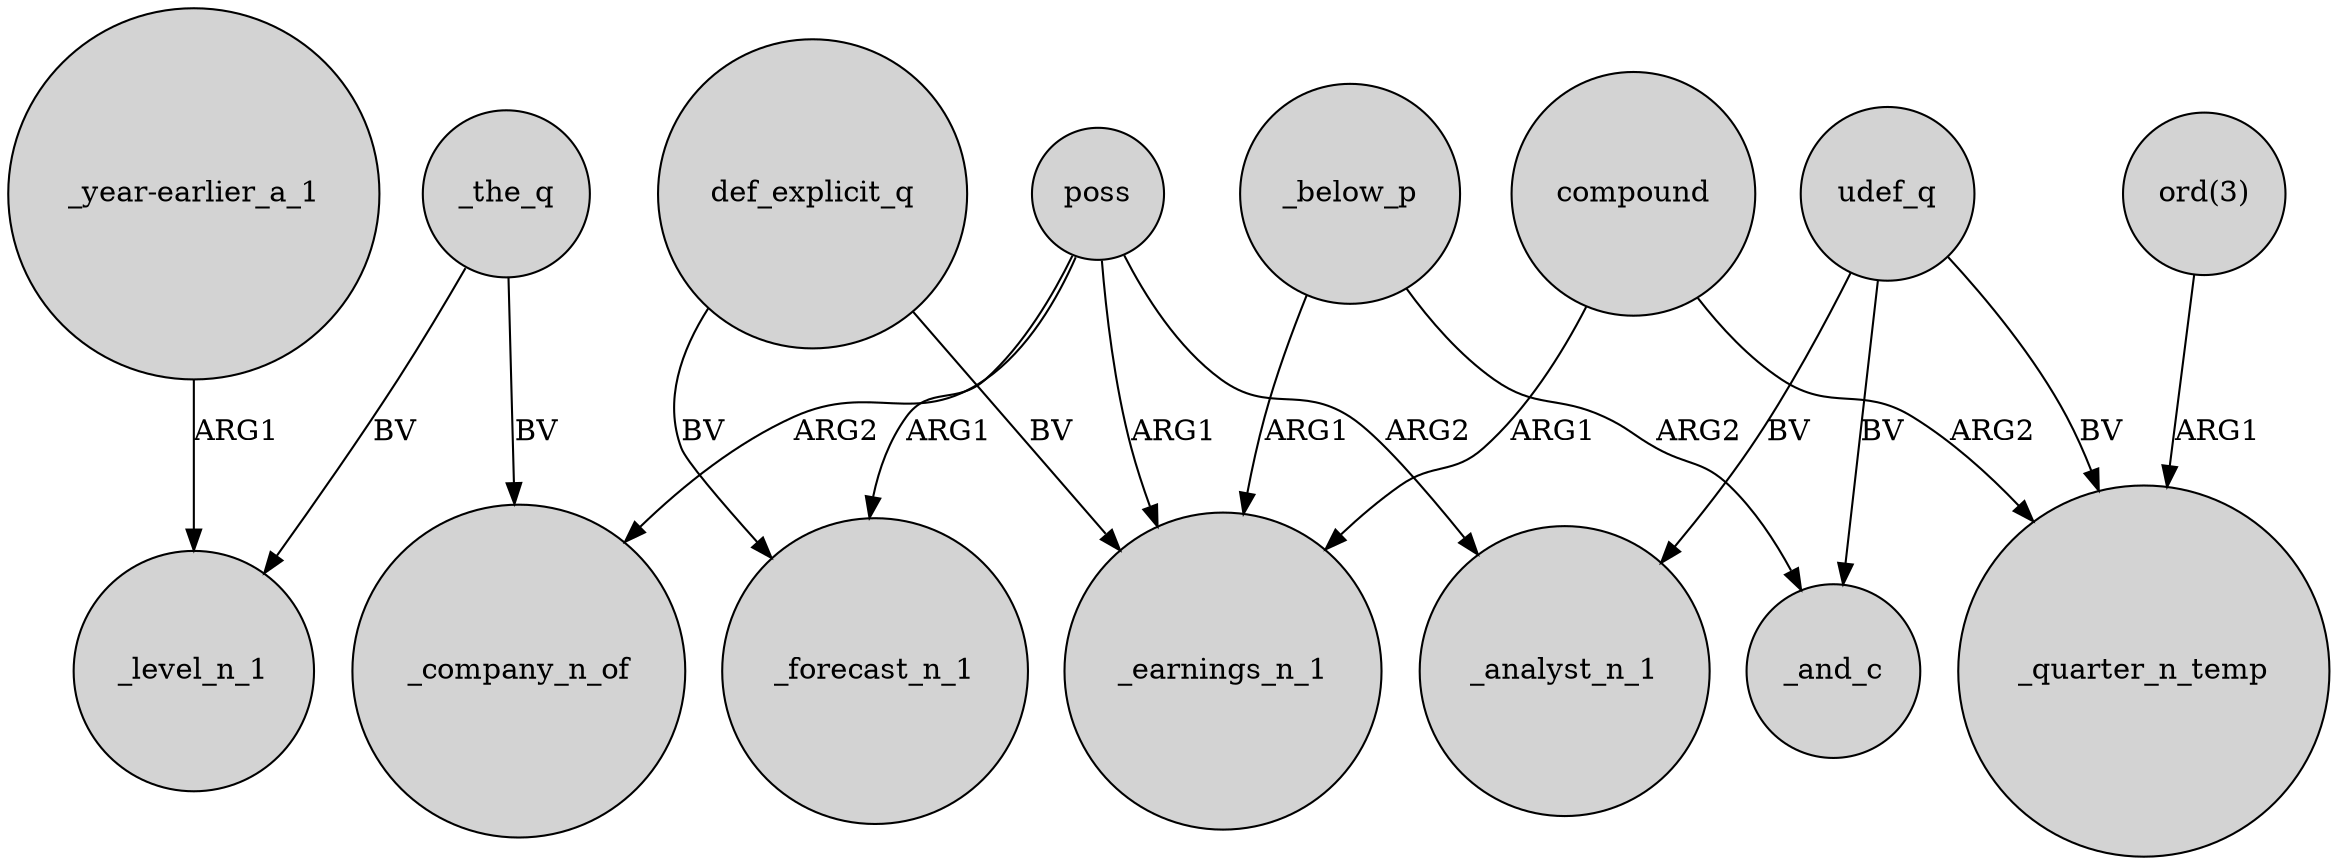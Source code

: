 digraph {
	node [shape=circle style=filled]
	"_year-earlier_a_1" -> _level_n_1 [label=ARG1]
	compound -> _earnings_n_1 [label=ARG1]
	compound -> _quarter_n_temp [label=ARG2]
	poss -> _company_n_of [label=ARG2]
	"ord(3)" -> _quarter_n_temp [label=ARG1]
	def_explicit_q -> _forecast_n_1 [label=BV]
	poss -> _forecast_n_1 [label=ARG1]
	_below_p -> _earnings_n_1 [label=ARG1]
	def_explicit_q -> _earnings_n_1 [label=BV]
	udef_q -> _quarter_n_temp [label=BV]
	_the_q -> _level_n_1 [label=BV]
	udef_q -> _and_c [label=BV]
	poss -> _analyst_n_1 [label=ARG2]
	_the_q -> _company_n_of [label=BV]
	udef_q -> _analyst_n_1 [label=BV]
	_below_p -> _and_c [label=ARG2]
	poss -> _earnings_n_1 [label=ARG1]
}

